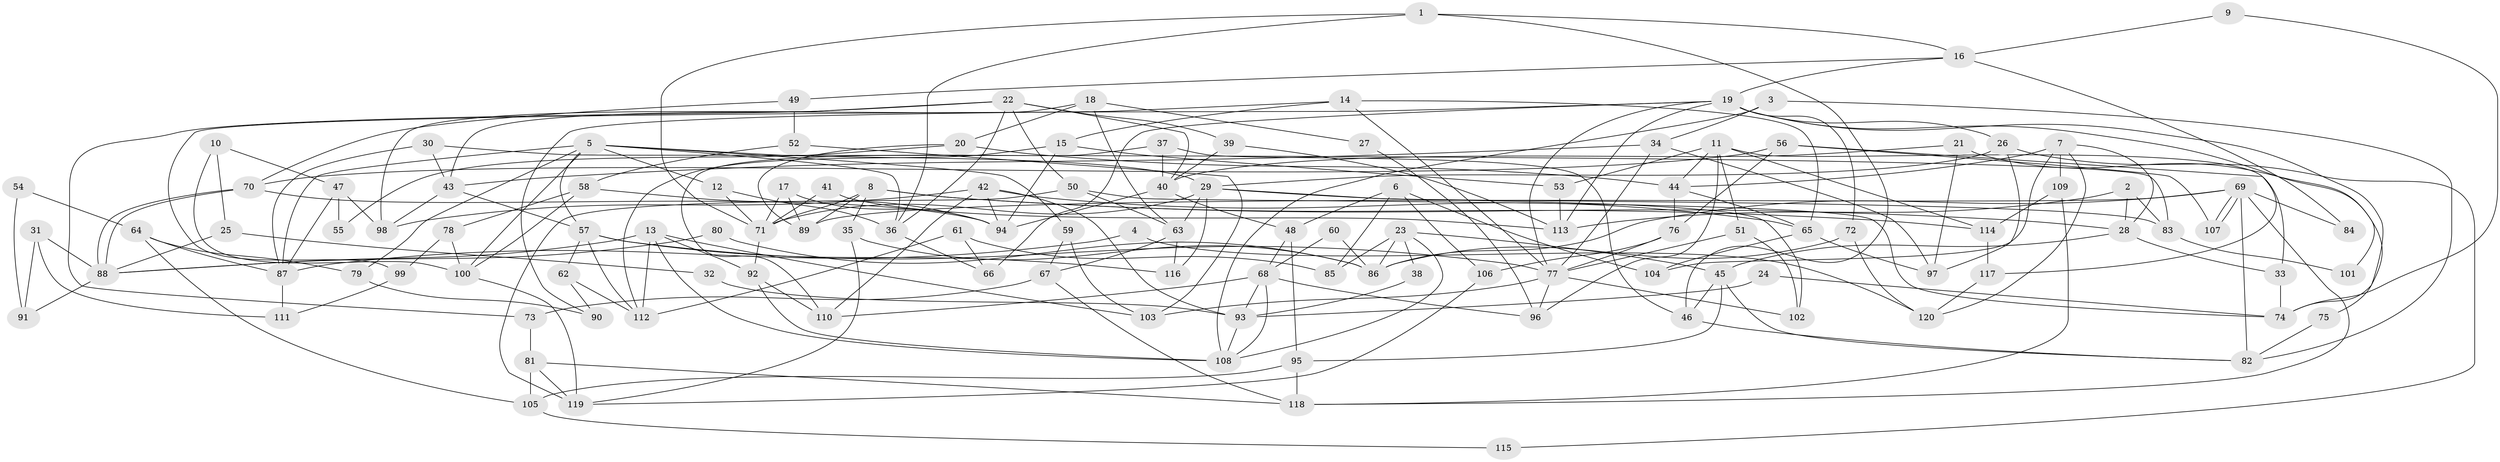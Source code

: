 // coarse degree distribution, {4: 0.1794871794871795, 5: 0.16666666666666666, 6: 0.15384615384615385, 12: 0.038461538461538464, 8: 0.0641025641025641, 2: 0.14102564102564102, 3: 0.16666666666666666, 7: 0.0641025641025641, 10: 0.01282051282051282, 9: 0.01282051282051282}
// Generated by graph-tools (version 1.1) at 2025/52/02/27/25 19:52:04]
// undirected, 120 vertices, 240 edges
graph export_dot {
graph [start="1"]
  node [color=gray90,style=filled];
  1;
  2;
  3;
  4;
  5;
  6;
  7;
  8;
  9;
  10;
  11;
  12;
  13;
  14;
  15;
  16;
  17;
  18;
  19;
  20;
  21;
  22;
  23;
  24;
  25;
  26;
  27;
  28;
  29;
  30;
  31;
  32;
  33;
  34;
  35;
  36;
  37;
  38;
  39;
  40;
  41;
  42;
  43;
  44;
  45;
  46;
  47;
  48;
  49;
  50;
  51;
  52;
  53;
  54;
  55;
  56;
  57;
  58;
  59;
  60;
  61;
  62;
  63;
  64;
  65;
  66;
  67;
  68;
  69;
  70;
  71;
  72;
  73;
  74;
  75;
  76;
  77;
  78;
  79;
  80;
  81;
  82;
  83;
  84;
  85;
  86;
  87;
  88;
  89;
  90;
  91;
  92;
  93;
  94;
  95;
  96;
  97;
  98;
  99;
  100;
  101;
  102;
  103;
  104;
  105;
  106;
  107;
  108;
  109;
  110;
  111;
  112;
  113;
  114;
  115;
  116;
  117;
  118;
  119;
  120;
  1 -- 46;
  1 -- 36;
  1 -- 16;
  1 -- 71;
  2 -- 28;
  2 -- 113;
  2 -- 83;
  3 -- 108;
  3 -- 34;
  3 -- 82;
  4 -- 87;
  4 -- 120;
  5 -- 29;
  5 -- 12;
  5 -- 36;
  5 -- 57;
  5 -- 59;
  5 -- 79;
  5 -- 87;
  5 -- 100;
  6 -- 104;
  6 -- 106;
  6 -- 48;
  6 -- 85;
  7 -- 28;
  7 -- 44;
  7 -- 104;
  7 -- 109;
  7 -- 120;
  8 -- 89;
  8 -- 71;
  8 -- 28;
  8 -- 35;
  8 -- 114;
  9 -- 74;
  9 -- 16;
  10 -- 47;
  10 -- 100;
  10 -- 25;
  11 -- 114;
  11 -- 96;
  11 -- 33;
  11 -- 44;
  11 -- 51;
  11 -- 53;
  12 -- 71;
  12 -- 36;
  13 -- 108;
  13 -- 103;
  13 -- 88;
  13 -- 92;
  13 -- 112;
  14 -- 15;
  14 -- 90;
  14 -- 65;
  14 -- 77;
  15 -- 112;
  15 -- 94;
  15 -- 53;
  16 -- 19;
  16 -- 49;
  16 -- 84;
  17 -- 94;
  17 -- 71;
  17 -- 89;
  18 -- 63;
  18 -- 20;
  18 -- 27;
  18 -- 43;
  19 -- 77;
  19 -- 26;
  19 -- 66;
  19 -- 72;
  19 -- 74;
  19 -- 99;
  19 -- 101;
  19 -- 113;
  20 -- 44;
  20 -- 89;
  20 -- 55;
  21 -- 40;
  21 -- 97;
  21 -- 75;
  22 -- 40;
  22 -- 73;
  22 -- 36;
  22 -- 39;
  22 -- 50;
  22 -- 98;
  23 -- 85;
  23 -- 45;
  23 -- 38;
  23 -- 86;
  23 -- 108;
  24 -- 93;
  24 -- 74;
  25 -- 88;
  25 -- 32;
  26 -- 97;
  26 -- 29;
  26 -- 115;
  27 -- 96;
  28 -- 45;
  28 -- 33;
  29 -- 71;
  29 -- 116;
  29 -- 63;
  29 -- 83;
  29 -- 102;
  30 -- 43;
  30 -- 83;
  30 -- 87;
  31 -- 88;
  31 -- 111;
  31 -- 91;
  32 -- 93;
  33 -- 74;
  34 -- 43;
  34 -- 77;
  34 -- 97;
  35 -- 86;
  35 -- 119;
  36 -- 66;
  37 -- 40;
  37 -- 110;
  37 -- 46;
  38 -- 93;
  39 -- 113;
  39 -- 40;
  40 -- 94;
  40 -- 48;
  41 -- 113;
  41 -- 71;
  42 -- 98;
  42 -- 93;
  42 -- 65;
  42 -- 94;
  42 -- 110;
  43 -- 57;
  43 -- 98;
  44 -- 65;
  44 -- 76;
  45 -- 46;
  45 -- 95;
  45 -- 82;
  46 -- 82;
  47 -- 98;
  47 -- 87;
  47 -- 55;
  48 -- 68;
  48 -- 95;
  49 -- 70;
  49 -- 52;
  50 -- 74;
  50 -- 63;
  50 -- 119;
  51 -- 77;
  51 -- 102;
  52 -- 58;
  52 -- 103;
  53 -- 113;
  54 -- 64;
  54 -- 91;
  56 -- 76;
  56 -- 117;
  56 -- 70;
  56 -- 107;
  57 -- 77;
  57 -- 62;
  57 -- 112;
  57 -- 116;
  58 -- 100;
  58 -- 94;
  58 -- 78;
  59 -- 103;
  59 -- 67;
  60 -- 86;
  60 -- 68;
  61 -- 66;
  61 -- 112;
  61 -- 85;
  62 -- 112;
  62 -- 90;
  63 -- 67;
  63 -- 116;
  64 -- 87;
  64 -- 105;
  64 -- 79;
  65 -- 97;
  65 -- 104;
  67 -- 73;
  67 -- 118;
  68 -- 108;
  68 -- 93;
  68 -- 96;
  68 -- 110;
  69 -- 107;
  69 -- 107;
  69 -- 82;
  69 -- 84;
  69 -- 86;
  69 -- 89;
  69 -- 118;
  70 -- 88;
  70 -- 88;
  70 -- 94;
  71 -- 92;
  72 -- 86;
  72 -- 120;
  73 -- 81;
  75 -- 82;
  76 -- 77;
  76 -- 106;
  77 -- 102;
  77 -- 96;
  77 -- 103;
  78 -- 100;
  78 -- 99;
  79 -- 90;
  80 -- 86;
  80 -- 88;
  81 -- 118;
  81 -- 119;
  81 -- 105;
  83 -- 101;
  87 -- 111;
  88 -- 91;
  92 -- 110;
  92 -- 108;
  93 -- 108;
  95 -- 118;
  95 -- 105;
  99 -- 111;
  100 -- 119;
  105 -- 115;
  106 -- 119;
  109 -- 118;
  109 -- 114;
  114 -- 117;
  117 -- 120;
}
